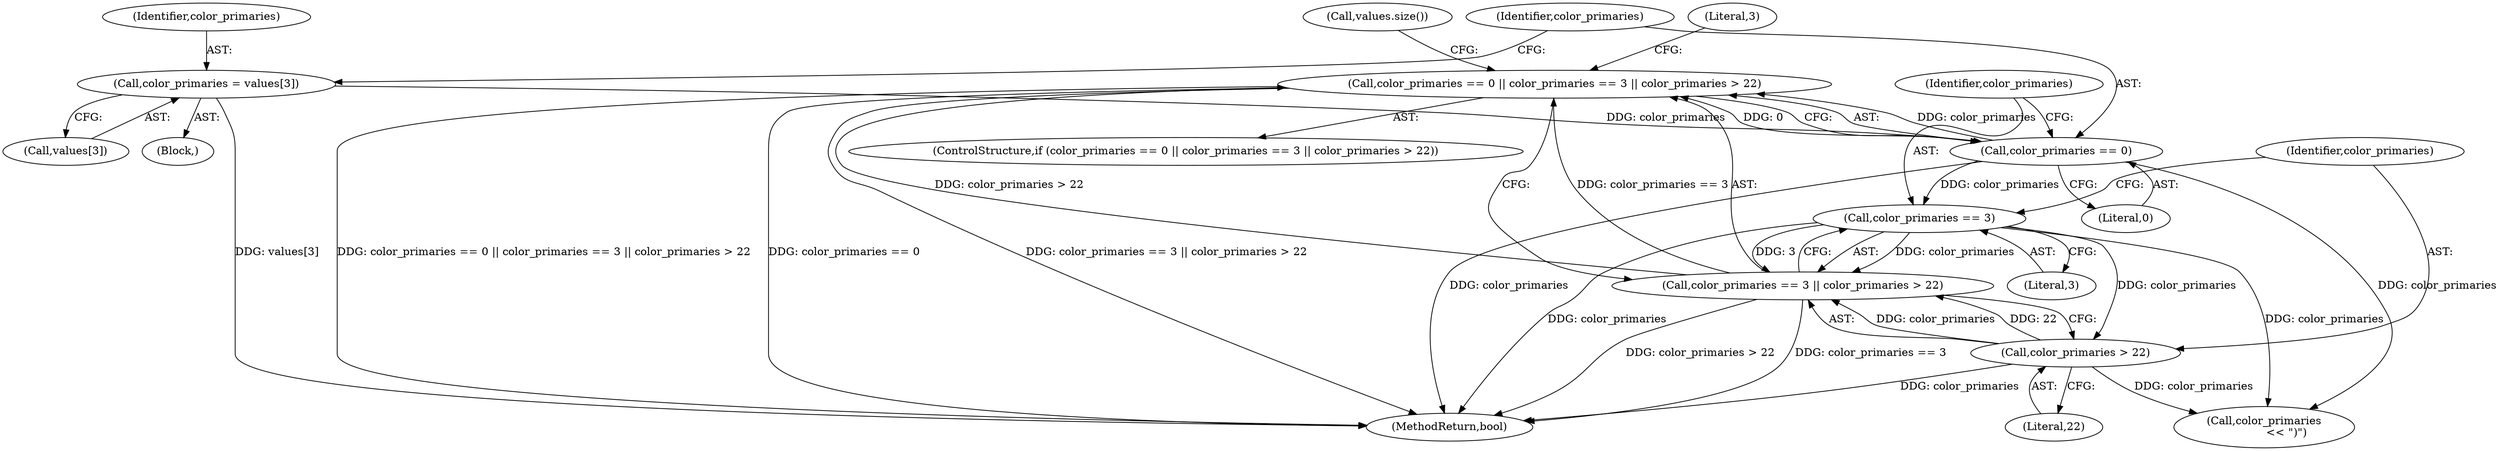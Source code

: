 digraph "1_Chrome_2fb4f2c9c461551d43fdfa28ef4c960da81a47dd_6@del" {
"1000351" [label="(Call,color_primaries == 0 || color_primaries == 3 || color_primaries > 22)"];
"1000352" [label="(Call,color_primaries == 0)"];
"1000345" [label="(Call,color_primaries = values[3])"];
"1000355" [label="(Call,color_primaries == 3 || color_primaries > 22)"];
"1000356" [label="(Call,color_primaries == 3)"];
"1000359" [label="(Call,color_primaries > 22)"];
"1000351" [label="(Call,color_primaries == 0 || color_primaries == 3 || color_primaries > 22)"];
"1000377" [label="(Call,values.size())"];
"1000355" [label="(Call,color_primaries == 3 || color_primaries > 22)"];
"1000361" [label="(Literal,22)"];
"1000346" [label="(Identifier,color_primaries)"];
"1000358" [label="(Literal,3)"];
"1000365" [label="(Literal,3)"];
"1000105" [label="(Block,)"];
"1000353" [label="(Identifier,color_primaries)"];
"1000360" [label="(Identifier,color_primaries)"];
"1000345" [label="(Call,color_primaries = values[3])"];
"1000356" [label="(Call,color_primaries == 3)"];
"1000370" [label="(Call,color_primaries\n             << \")\")"];
"1000350" [label="(ControlStructure,if (color_primaries == 0 || color_primaries == 3 || color_primaries > 22))"];
"1000347" [label="(Call,values[3])"];
"1000500" [label="(MethodReturn,bool)"];
"1000354" [label="(Literal,0)"];
"1000352" [label="(Call,color_primaries == 0)"];
"1000357" [label="(Identifier,color_primaries)"];
"1000359" [label="(Call,color_primaries > 22)"];
"1000351" -> "1000350"  [label="AST: "];
"1000351" -> "1000352"  [label="CFG: "];
"1000351" -> "1000355"  [label="CFG: "];
"1000352" -> "1000351"  [label="AST: "];
"1000355" -> "1000351"  [label="AST: "];
"1000365" -> "1000351"  [label="CFG: "];
"1000377" -> "1000351"  [label="CFG: "];
"1000351" -> "1000500"  [label="DDG: color_primaries == 0 || color_primaries == 3 || color_primaries > 22"];
"1000351" -> "1000500"  [label="DDG: color_primaries == 0"];
"1000351" -> "1000500"  [label="DDG: color_primaries == 3 || color_primaries > 22"];
"1000352" -> "1000351"  [label="DDG: color_primaries"];
"1000352" -> "1000351"  [label="DDG: 0"];
"1000355" -> "1000351"  [label="DDG: color_primaries == 3"];
"1000355" -> "1000351"  [label="DDG: color_primaries > 22"];
"1000352" -> "1000354"  [label="CFG: "];
"1000353" -> "1000352"  [label="AST: "];
"1000354" -> "1000352"  [label="AST: "];
"1000357" -> "1000352"  [label="CFG: "];
"1000352" -> "1000500"  [label="DDG: color_primaries"];
"1000345" -> "1000352"  [label="DDG: color_primaries"];
"1000352" -> "1000356"  [label="DDG: color_primaries"];
"1000352" -> "1000370"  [label="DDG: color_primaries"];
"1000345" -> "1000105"  [label="AST: "];
"1000345" -> "1000347"  [label="CFG: "];
"1000346" -> "1000345"  [label="AST: "];
"1000347" -> "1000345"  [label="AST: "];
"1000353" -> "1000345"  [label="CFG: "];
"1000345" -> "1000500"  [label="DDG: values[3]"];
"1000355" -> "1000356"  [label="CFG: "];
"1000355" -> "1000359"  [label="CFG: "];
"1000356" -> "1000355"  [label="AST: "];
"1000359" -> "1000355"  [label="AST: "];
"1000355" -> "1000500"  [label="DDG: color_primaries == 3"];
"1000355" -> "1000500"  [label="DDG: color_primaries > 22"];
"1000356" -> "1000355"  [label="DDG: color_primaries"];
"1000356" -> "1000355"  [label="DDG: 3"];
"1000359" -> "1000355"  [label="DDG: color_primaries"];
"1000359" -> "1000355"  [label="DDG: 22"];
"1000356" -> "1000358"  [label="CFG: "];
"1000357" -> "1000356"  [label="AST: "];
"1000358" -> "1000356"  [label="AST: "];
"1000360" -> "1000356"  [label="CFG: "];
"1000356" -> "1000500"  [label="DDG: color_primaries"];
"1000356" -> "1000359"  [label="DDG: color_primaries"];
"1000356" -> "1000370"  [label="DDG: color_primaries"];
"1000359" -> "1000361"  [label="CFG: "];
"1000360" -> "1000359"  [label="AST: "];
"1000361" -> "1000359"  [label="AST: "];
"1000359" -> "1000500"  [label="DDG: color_primaries"];
"1000359" -> "1000370"  [label="DDG: color_primaries"];
}
